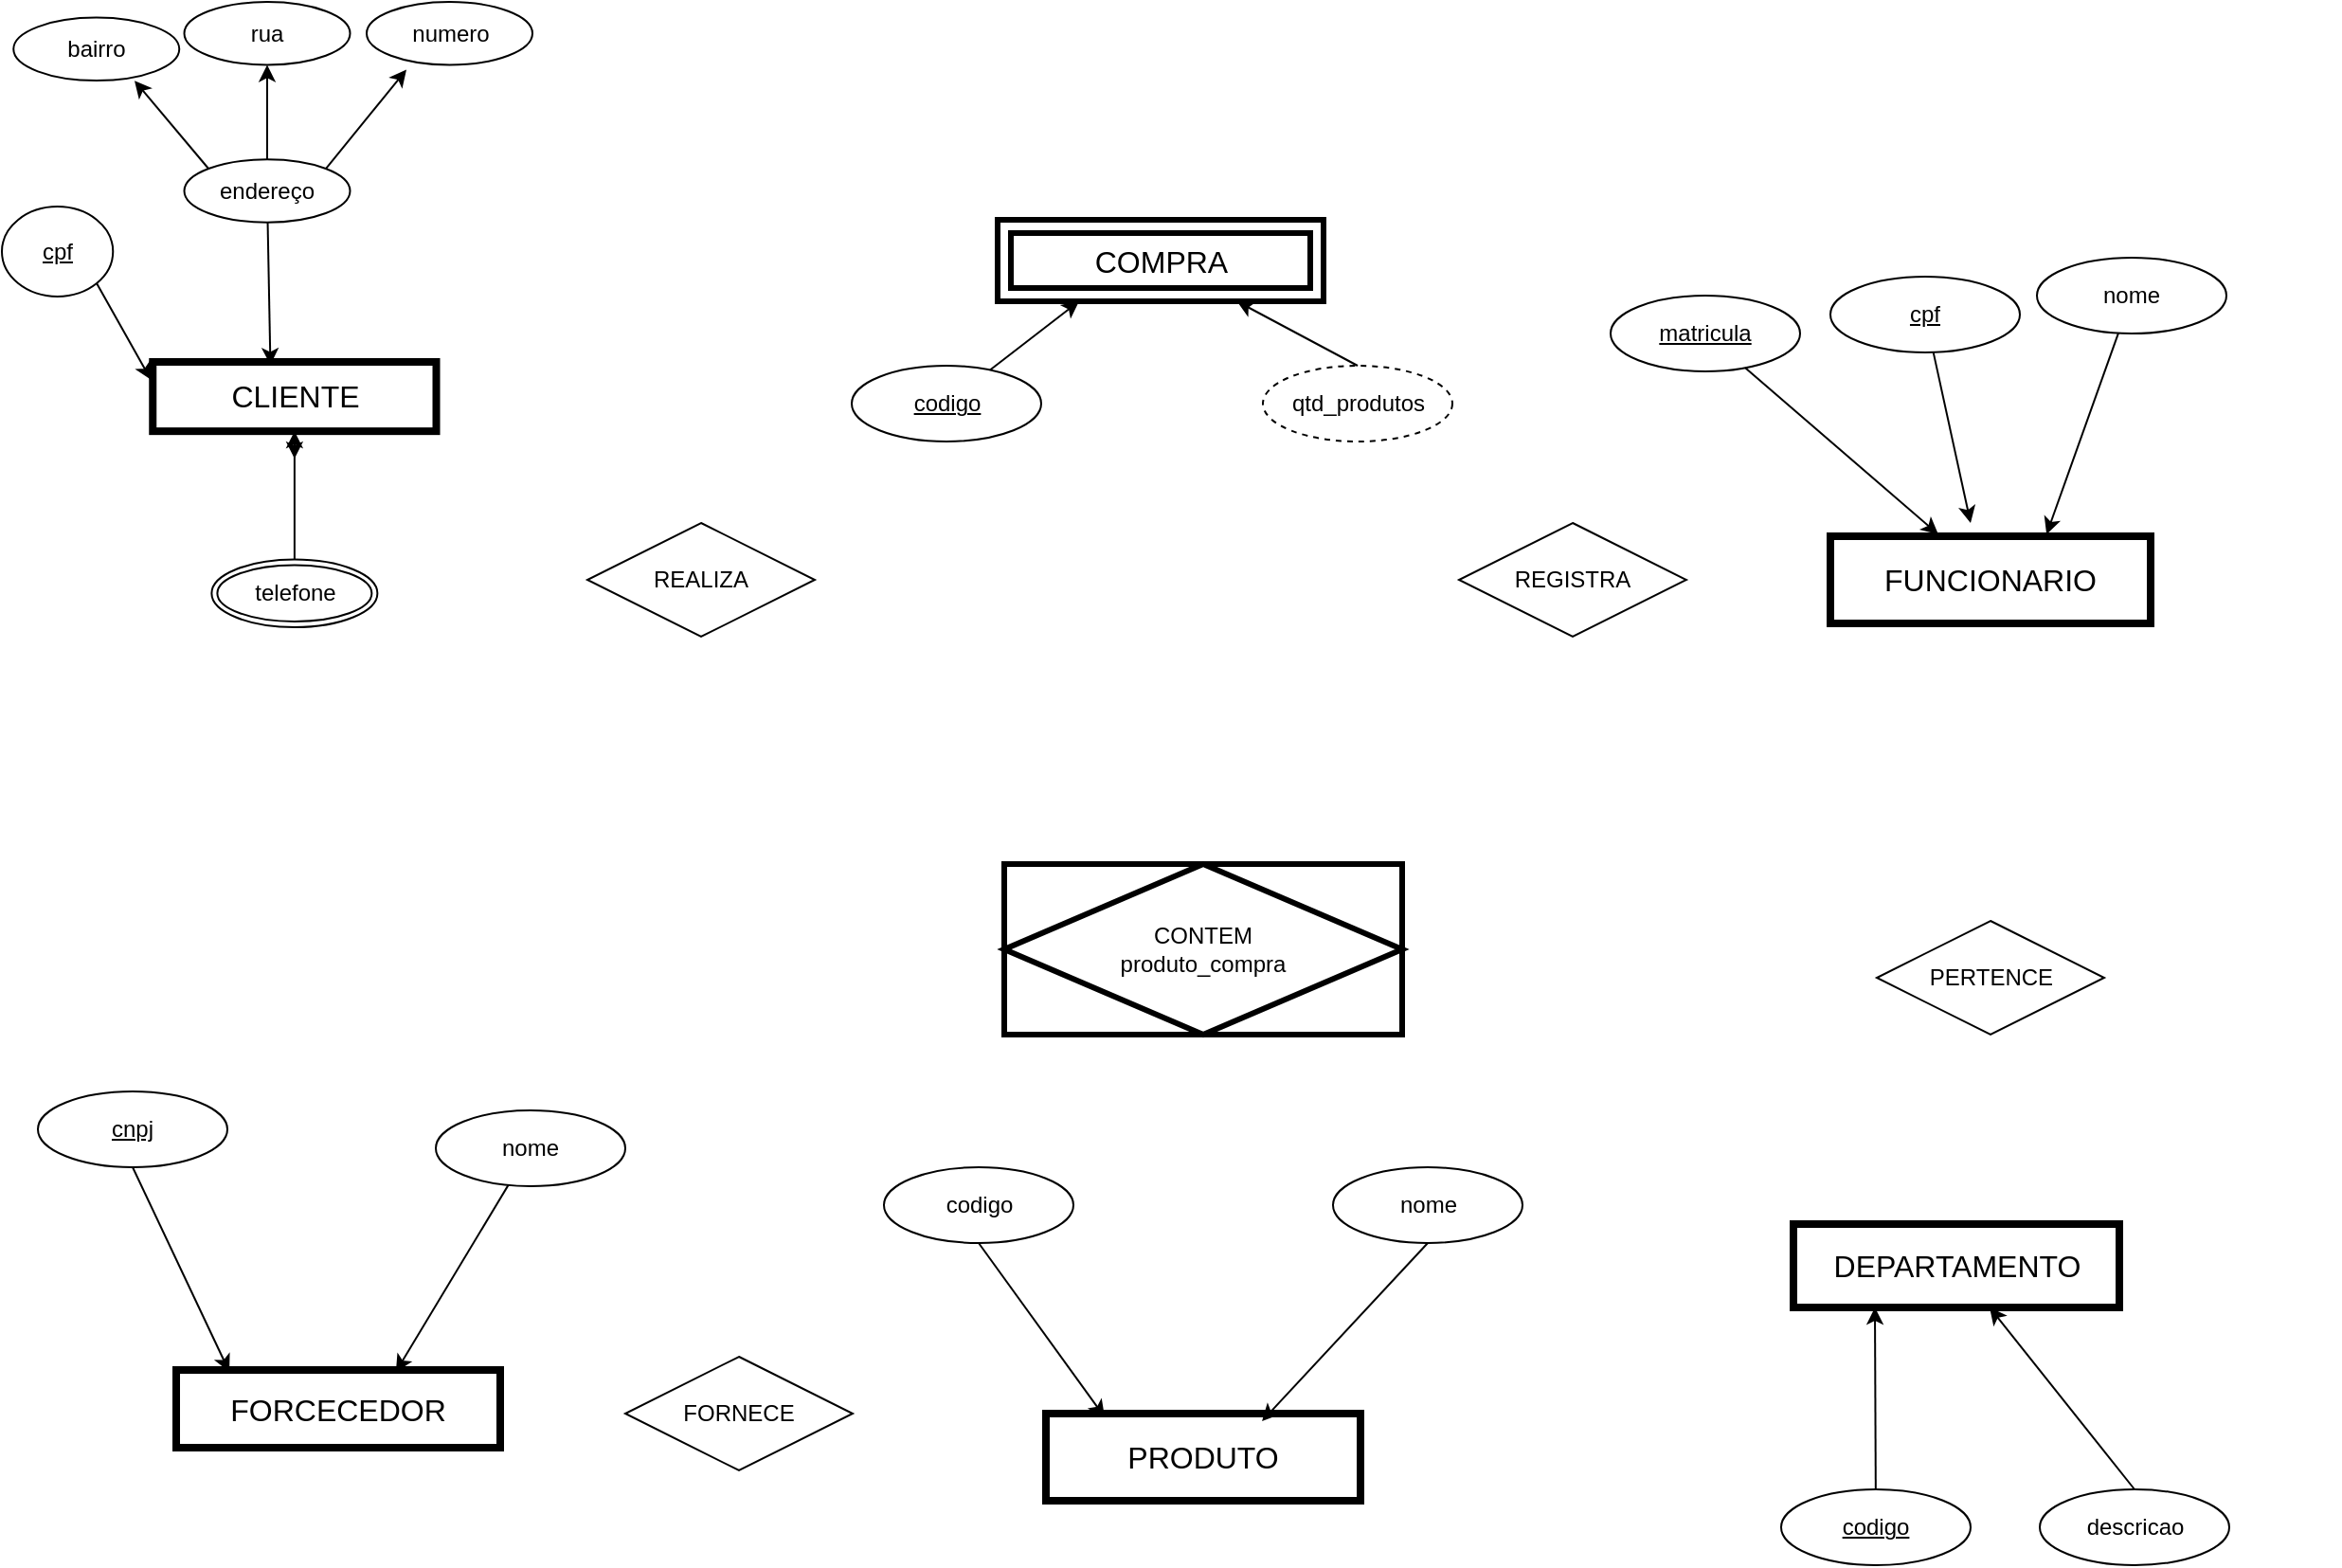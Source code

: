 <mxfile version="22.0.8" type="github">
  <diagram name="Página-1" id="37iL9LiQDWbbj8UAkV65">
    <mxGraphModel dx="3218" dy="3552" grid="1" gridSize="10" guides="1" tooltips="1" connect="0" arrows="0" fold="1" page="1" pageScale="1" pageWidth="1169" pageHeight="827" background="#ffffff" math="1" shadow="0">
      <root>
        <object label="" id="0">
          <mxCell />
        </object>
        <mxCell id="1" parent="0" />
        <mxCell id="qg_nob__O8MNy-3h3xjy-68" value="REALIZA" style="shape=rhombus;perimeter=rhombusPerimeter;whiteSpace=wrap;html=1;align=center;" parent="1" vertex="1">
          <mxGeometry x="-860" y="-1430" width="120" height="60" as="geometry" />
        </mxCell>
        <mxCell id="qg_nob__O8MNy-3h3xjy-69" value="" style="group" parent="1" vertex="1" connectable="0">
          <mxGeometry x="-1169" y="-1705" width="306.5" height="330" as="geometry" />
        </mxCell>
        <mxCell id="qg_nob__O8MNy-3h3xjy-42" style="edgeStyle=none;rounded=0;orthogonalLoop=1;jettySize=auto;html=1;" parent="qg_nob__O8MNy-3h3xjy-69" source="qg_nob__O8MNy-3h3xjy-2" edge="1">
          <mxGeometry relative="1" as="geometry">
            <mxPoint x="154.438" y="241.058" as="targetPoint" />
          </mxGeometry>
        </mxCell>
        <mxCell id="qg_nob__O8MNy-3h3xjy-2" value="CLIENTE" style="whiteSpace=wrap;html=1;align=center;fontSize=16;rounded=0;strokeWidth=4;" parent="qg_nob__O8MNy-3h3xjy-69" vertex="1">
          <mxGeometry x="79.625" y="189.999" width="149.625" height="36.574" as="geometry" />
        </mxCell>
        <mxCell id="qg_nob__O8MNy-3h3xjy-31" style="edgeStyle=none;rounded=0;orthogonalLoop=1;jettySize=auto;html=1;exitX=1;exitY=1;exitDx=0;exitDy=0;" parent="qg_nob__O8MNy-3h3xjy-69" source="qg_nob__O8MNy-3h3xjy-10" edge="1">
          <mxGeometry relative="1" as="geometry">
            <mxPoint x="78.75" y="199.496" as="targetPoint" />
          </mxGeometry>
        </mxCell>
        <mxCell id="qg_nob__O8MNy-3h3xjy-10" value="cpf" style="ellipse;whiteSpace=wrap;html=1;align=center;fontStyle=4;" parent="qg_nob__O8MNy-3h3xjy-69" vertex="1">
          <mxGeometry y="108.06" width="58.625" height="47.38" as="geometry" />
        </mxCell>
        <mxCell id="qg_nob__O8MNy-3h3xjy-43" style="edgeStyle=none;rounded=0;orthogonalLoop=1;jettySize=auto;html=1;exitX=0.5;exitY=0;exitDx=0;exitDy=0;entryX=0.5;entryY=1;entryDx=0;entryDy=0;" parent="qg_nob__O8MNy-3h3xjy-69" source="qg_nob__O8MNy-3h3xjy-20" target="qg_nob__O8MNy-3h3xjy-2" edge="1">
          <mxGeometry relative="1" as="geometry" />
        </mxCell>
        <mxCell id="qg_nob__O8MNy-3h3xjy-20" value="telefone" style="ellipse;shape=doubleEllipse;margin=3;whiteSpace=wrap;html=1;align=center;" parent="qg_nob__O8MNy-3h3xjy-69" vertex="1">
          <mxGeometry x="110.688" y="294.257" width="87.5" height="35.743" as="geometry" />
        </mxCell>
        <mxCell id="qg_nob__O8MNy-3h3xjy-34" style="edgeStyle=none;rounded=0;orthogonalLoop=1;jettySize=auto;html=1;entryX=0.415;entryY=0.045;entryDx=0;entryDy=0;entryPerimeter=0;" parent="qg_nob__O8MNy-3h3xjy-69" source="qg_nob__O8MNy-3h3xjy-27" target="qg_nob__O8MNy-3h3xjy-2" edge="1">
          <mxGeometry relative="1" as="geometry">
            <mxPoint x="140" y="191.184" as="targetPoint" />
          </mxGeometry>
        </mxCell>
        <mxCell id="qg_nob__O8MNy-3h3xjy-35" style="edgeStyle=none;rounded=0;orthogonalLoop=1;jettySize=auto;html=1;exitX=0;exitY=0;exitDx=0;exitDy=0;" parent="qg_nob__O8MNy-3h3xjy-69" source="qg_nob__O8MNy-3h3xjy-27" edge="1">
          <mxGeometry relative="1" as="geometry">
            <mxPoint x="70" y="41.562" as="targetPoint" />
          </mxGeometry>
        </mxCell>
        <mxCell id="qg_nob__O8MNy-3h3xjy-36" style="edgeStyle=none;rounded=0;orthogonalLoop=1;jettySize=auto;html=1;exitX=0.5;exitY=0;exitDx=0;exitDy=0;" parent="qg_nob__O8MNy-3h3xjy-69" source="qg_nob__O8MNy-3h3xjy-27" edge="1">
          <mxGeometry relative="1" as="geometry">
            <mxPoint x="140" y="33.249" as="targetPoint" />
          </mxGeometry>
        </mxCell>
        <mxCell id="qg_nob__O8MNy-3h3xjy-27" value="endereço" style="ellipse;whiteSpace=wrap;html=1;align=center;" parent="qg_nob__O8MNy-3h3xjy-69" vertex="1">
          <mxGeometry x="96.25" y="83.123" width="87.5" height="33.249" as="geometry" />
        </mxCell>
        <mxCell id="qg_nob__O8MNy-3h3xjy-38" value="bairro" style="ellipse;whiteSpace=wrap;html=1;align=center;" parent="qg_nob__O8MNy-3h3xjy-69" vertex="1">
          <mxGeometry x="6.125" y="8.312" width="87.5" height="33.249" as="geometry" />
        </mxCell>
        <mxCell id="qg_nob__O8MNy-3h3xjy-39" value="rua" style="ellipse;whiteSpace=wrap;html=1;align=center;" parent="qg_nob__O8MNy-3h3xjy-69" vertex="1">
          <mxGeometry x="96.25" width="87.5" height="33.249" as="geometry" />
        </mxCell>
        <mxCell id="qg_nob__O8MNy-3h3xjy-40" value="numero" style="ellipse;whiteSpace=wrap;html=1;align=center;" parent="qg_nob__O8MNy-3h3xjy-69" vertex="1">
          <mxGeometry x="192.5" width="87.5" height="33.249" as="geometry" />
        </mxCell>
        <mxCell id="qg_nob__O8MNy-3h3xjy-37" style="edgeStyle=none;rounded=0;orthogonalLoop=1;jettySize=auto;html=1;exitX=1;exitY=0;exitDx=0;exitDy=0;entryX=0.24;entryY=1.075;entryDx=0;entryDy=0;entryPerimeter=0;" parent="qg_nob__O8MNy-3h3xjy-69" source="qg_nob__O8MNy-3h3xjy-27" target="qg_nob__O8MNy-3h3xjy-40" edge="1">
          <mxGeometry relative="1" as="geometry">
            <mxPoint x="210" y="41.562" as="targetPoint" />
          </mxGeometry>
        </mxCell>
        <mxCell id="qg_nob__O8MNy-3h3xjy-70" value="" style="group" parent="1" vertex="1" connectable="0">
          <mxGeometry x="-1150" y="-1130" width="310" height="188" as="geometry" />
        </mxCell>
        <mxCell id="qg_nob__O8MNy-3h3xjy-7" value="FORCECEDOR" style="whiteSpace=wrap;html=1;align=center;fontSize=16;strokeWidth=4;" parent="qg_nob__O8MNy-3h3xjy-70" vertex="1">
          <mxGeometry x="73" y="147" width="171" height="41" as="geometry" />
        </mxCell>
        <mxCell id="qg_nob__O8MNy-3h3xjy-44" value="cnpj" style="ellipse;whiteSpace=wrap;html=1;align=center;fontStyle=4;" parent="qg_nob__O8MNy-3h3xjy-70" vertex="1">
          <mxGeometry width="100" height="40" as="geometry" />
        </mxCell>
        <mxCell id="qg_nob__O8MNy-3h3xjy-45" value="nome" style="ellipse;whiteSpace=wrap;html=1;align=center;" parent="qg_nob__O8MNy-3h3xjy-70" vertex="1">
          <mxGeometry x="210" y="10" width="100" height="40" as="geometry" />
        </mxCell>
        <mxCell id="qg_nob__O8MNy-3h3xjy-46" style="edgeStyle=none;rounded=0;orthogonalLoop=1;jettySize=auto;html=1;exitX=0.5;exitY=1;exitDx=0;exitDy=0;entryX=0.164;entryY=0.024;entryDx=0;entryDy=0;entryPerimeter=0;" parent="qg_nob__O8MNy-3h3xjy-70" source="qg_nob__O8MNy-3h3xjy-44" target="qg_nob__O8MNy-3h3xjy-7" edge="1">
          <mxGeometry relative="1" as="geometry" />
        </mxCell>
        <mxCell id="qg_nob__O8MNy-3h3xjy-47" style="edgeStyle=none;rounded=0;orthogonalLoop=1;jettySize=auto;html=1;entryX=0.678;entryY=0.024;entryDx=0;entryDy=0;entryPerimeter=0;" parent="qg_nob__O8MNy-3h3xjy-70" source="qg_nob__O8MNy-3h3xjy-45" target="qg_nob__O8MNy-3h3xjy-7" edge="1">
          <mxGeometry relative="1" as="geometry" />
        </mxCell>
        <mxCell id="qg_nob__O8MNy-3h3xjy-71" value="" style="group" parent="1" vertex="1" connectable="0">
          <mxGeometry x="-703.5" y="-1090" width="337" height="202" as="geometry" />
        </mxCell>
        <mxCell id="qg_nob__O8MNy-3h3xjy-6" value="PRODUTO" style="whiteSpace=wrap;html=1;align=center;fontSize=16;strokeWidth=4;" parent="qg_nob__O8MNy-3h3xjy-71" vertex="1">
          <mxGeometry x="85.5" y="130" width="166" height="46" as="geometry" />
        </mxCell>
        <mxCell id="qg_nob__O8MNy-3h3xjy-48" value="nome" style="ellipse;whiteSpace=wrap;html=1;align=center;" parent="qg_nob__O8MNy-3h3xjy-71" vertex="1">
          <mxGeometry x="237" width="100" height="40" as="geometry" />
        </mxCell>
        <mxCell id="qg_nob__O8MNy-3h3xjy-49" value="codigo" style="ellipse;whiteSpace=wrap;html=1;align=center;" parent="qg_nob__O8MNy-3h3xjy-71" vertex="1">
          <mxGeometry width="100" height="40" as="geometry" />
        </mxCell>
        <mxCell id="qg_nob__O8MNy-3h3xjy-50" style="edgeStyle=none;rounded=0;orthogonalLoop=1;jettySize=auto;html=1;exitX=0.5;exitY=1;exitDx=0;exitDy=0;entryX=0.187;entryY=0.043;entryDx=0;entryDy=0;entryPerimeter=0;" parent="qg_nob__O8MNy-3h3xjy-71" source="qg_nob__O8MNy-3h3xjy-49" target="qg_nob__O8MNy-3h3xjy-6" edge="1">
          <mxGeometry relative="1" as="geometry" />
        </mxCell>
        <mxCell id="qg_nob__O8MNy-3h3xjy-51" style="edgeStyle=none;rounded=0;orthogonalLoop=1;jettySize=auto;html=1;exitX=0.5;exitY=1;exitDx=0;exitDy=0;entryX=0.687;entryY=0.087;entryDx=0;entryDy=0;entryPerimeter=0;" parent="qg_nob__O8MNy-3h3xjy-71" source="qg_nob__O8MNy-3h3xjy-48" target="qg_nob__O8MNy-3h3xjy-6" edge="1">
          <mxGeometry relative="1" as="geometry" />
        </mxCell>
        <mxCell id="qg_nob__O8MNy-3h3xjy-72" value="" style="group" parent="1" vertex="1" connectable="0">
          <mxGeometry x="-230" y="-1538" width="295" height="276" as="geometry" />
        </mxCell>
        <mxCell id="qg_nob__O8MNy-3h3xjy-4" value="FUNCIONARIO" style="whiteSpace=wrap;html=1;align=center;fontSize=16;strokeWidth=4;" parent="qg_nob__O8MNy-3h3xjy-72" vertex="1">
          <mxGeometry x="26" y="115" width="169" height="46" as="geometry" />
        </mxCell>
        <mxCell id="qg_nob__O8MNy-3h3xjy-63" value="nome" style="ellipse;whiteSpace=wrap;html=1;align=center;" parent="qg_nob__O8MNy-3h3xjy-72" vertex="1">
          <mxGeometry x="135" y="-32" width="100" height="40" as="geometry" />
        </mxCell>
        <mxCell id="qg_nob__O8MNy-3h3xjy-66" style="edgeStyle=none;rounded=0;orthogonalLoop=1;jettySize=auto;html=1;entryX=0.675;entryY=-0.022;entryDx=0;entryDy=0;entryPerimeter=0;" parent="qg_nob__O8MNy-3h3xjy-72" source="qg_nob__O8MNy-3h3xjy-63" target="qg_nob__O8MNy-3h3xjy-4" edge="1">
          <mxGeometry relative="1" as="geometry" />
        </mxCell>
        <mxCell id="qg_nob__O8MNy-3h3xjy-73" value="" style="group" parent="1" vertex="1" connectable="0">
          <mxGeometry x="-703.5" y="-1590" width="300" height="204" as="geometry" />
        </mxCell>
        <mxCell id="qg_nob__O8MNy-3h3xjy-3" value="COMPRA" style="shape=ext;margin=3;double=1;whiteSpace=wrap;html=1;align=center;fontSize=16;strokeWidth=3;" parent="qg_nob__O8MNy-3h3xjy-73" vertex="1">
          <mxGeometry x="60" width="172" height="43" as="geometry" />
        </mxCell>
        <mxCell id="qg_nob__O8MNy-3h3xjy-59" value="codigo" style="ellipse;whiteSpace=wrap;html=1;align=center;fontStyle=4;" parent="qg_nob__O8MNy-3h3xjy-73" vertex="1">
          <mxGeometry x="-17" y="77" width="100" height="40" as="geometry" />
        </mxCell>
        <mxCell id="qg_nob__O8MNy-3h3xjy-60" style="edgeStyle=none;rounded=0;orthogonalLoop=1;jettySize=auto;html=1;entryX=0.25;entryY=1;entryDx=0;entryDy=0;" parent="qg_nob__O8MNy-3h3xjy-73" source="qg_nob__O8MNy-3h3xjy-59" target="qg_nob__O8MNy-3h3xjy-3" edge="1">
          <mxGeometry relative="1" as="geometry" />
        </mxCell>
        <mxCell id="qg_nob__O8MNy-3h3xjy-58" value="qtd_produtos" style="ellipse;whiteSpace=wrap;html=1;align=center;dashed=1;" parent="qg_nob__O8MNy-3h3xjy-73" vertex="1">
          <mxGeometry x="200" y="77" width="100" height="40" as="geometry" />
        </mxCell>
        <mxCell id="qg_nob__O8MNy-3h3xjy-61" style="edgeStyle=none;rounded=0;orthogonalLoop=1;jettySize=auto;html=1;exitX=0.5;exitY=0;exitDx=0;exitDy=0;" parent="qg_nob__O8MNy-3h3xjy-73" source="qg_nob__O8MNy-3h3xjy-58" target="qg_nob__O8MNy-3h3xjy-3" edge="1">
          <mxGeometry relative="1" as="geometry" />
        </mxCell>
        <mxCell id="qg_nob__O8MNy-3h3xjy-76" value="" style="group" parent="1" vertex="1" connectable="0">
          <mxGeometry x="-230" y="-1080" width="236.5" height="200" as="geometry" />
        </mxCell>
        <mxCell id="qg_nob__O8MNy-3h3xjy-8" value="DEPARTAMENTO" style="whiteSpace=wrap;html=1;align=center;fontSize=16;strokeWidth=4;" parent="qg_nob__O8MNy-3h3xjy-76" vertex="1">
          <mxGeometry x="6.5" y="20" width="172" height="44" as="geometry" />
        </mxCell>
        <mxCell id="qg_nob__O8MNy-3h3xjy-56" style="edgeStyle=none;rounded=0;orthogonalLoop=1;jettySize=auto;html=1;entryX=0.25;entryY=1;entryDx=0;entryDy=0;" parent="qg_nob__O8MNy-3h3xjy-76" source="qg_nob__O8MNy-3h3xjy-54" target="qg_nob__O8MNy-3h3xjy-8" edge="1">
          <mxGeometry relative="1" as="geometry" />
        </mxCell>
        <mxCell id="qg_nob__O8MNy-3h3xjy-54" value="codigo" style="ellipse;whiteSpace=wrap;html=1;align=center;fontStyle=4;" parent="qg_nob__O8MNy-3h3xjy-76" vertex="1">
          <mxGeometry y="160" width="100" height="40" as="geometry" />
        </mxCell>
        <mxCell id="qg_nob__O8MNy-3h3xjy-57" style="edgeStyle=none;rounded=0;orthogonalLoop=1;jettySize=auto;html=1;exitX=0.5;exitY=0;exitDx=0;exitDy=0;" parent="qg_nob__O8MNy-3h3xjy-76" source="qg_nob__O8MNy-3h3xjy-55" target="qg_nob__O8MNy-3h3xjy-8" edge="1">
          <mxGeometry relative="1" as="geometry" />
        </mxCell>
        <mxCell id="qg_nob__O8MNy-3h3xjy-55" value="descricao" style="ellipse;whiteSpace=wrap;html=1;align=center;" parent="qg_nob__O8MNy-3h3xjy-76" vertex="1">
          <mxGeometry x="136.5" y="160" width="100" height="40" as="geometry" />
        </mxCell>
        <mxCell id="qg_nob__O8MNy-3h3xjy-77" value="REGISTRA" style="shape=rhombus;perimeter=rhombusPerimeter;whiteSpace=wrap;html=1;align=center;" parent="1" vertex="1">
          <mxGeometry x="-400" y="-1430" width="120" height="60" as="geometry" />
        </mxCell>
        <mxCell id="qg_nob__O8MNy-3h3xjy-79" value="FORNECE" style="shape=rhombus;perimeter=rhombusPerimeter;whiteSpace=wrap;html=1;align=center;" parent="1" vertex="1">
          <mxGeometry x="-840" y="-990" width="120" height="60" as="geometry" />
        </mxCell>
        <mxCell id="qg_nob__O8MNy-3h3xjy-62" value="matricula" style="ellipse;whiteSpace=wrap;html=1;align=center;fontStyle=4;" parent="1" vertex="1">
          <mxGeometry x="-320" y="-1550" width="100" height="40" as="geometry" />
        </mxCell>
        <mxCell id="qg_nob__O8MNy-3h3xjy-65" style="edgeStyle=none;rounded=0;orthogonalLoop=1;jettySize=auto;html=1;entryX=0.337;entryY=-0.022;entryDx=0;entryDy=0;entryPerimeter=0;" parent="1" source="qg_nob__O8MNy-3h3xjy-62" target="qg_nob__O8MNy-3h3xjy-4" edge="1">
          <mxGeometry relative="1" as="geometry" />
        </mxCell>
        <mxCell id="qg_nob__O8MNy-3h3xjy-83" style="edgeStyle=none;rounded=0;orthogonalLoop=1;jettySize=auto;html=1;" parent="1" source="qg_nob__O8MNy-3h3xjy-81" edge="1">
          <mxGeometry relative="1" as="geometry">
            <mxPoint x="-130" y="-1430" as="targetPoint" />
          </mxGeometry>
        </mxCell>
        <mxCell id="qg_nob__O8MNy-3h3xjy-81" value="cpf" style="ellipse;whiteSpace=wrap;html=1;align=center;fontStyle=4;" parent="1" vertex="1">
          <mxGeometry x="-204" y="-1560" width="100" height="40" as="geometry" />
        </mxCell>
        <mxCell id="qg_nob__O8MNy-3h3xjy-78" value="PERTENCE" style="shape=rhombus;perimeter=rhombusPerimeter;whiteSpace=wrap;html=1;align=center;" parent="1" vertex="1">
          <mxGeometry x="-179.5" y="-1220" width="120" height="60" as="geometry" />
        </mxCell>
        <mxCell id="qg_nob__O8MNy-3h3xjy-85" value="CONTEM&lt;br&gt;produto_compra" style="shape=associativeEntity;whiteSpace=wrap;html=1;align=center;strokeWidth=3;" parent="1" vertex="1">
          <mxGeometry x="-640" y="-1250" width="210" height="90" as="geometry" />
        </mxCell>
      </root>
    </mxGraphModel>
  </diagram>
</mxfile>

